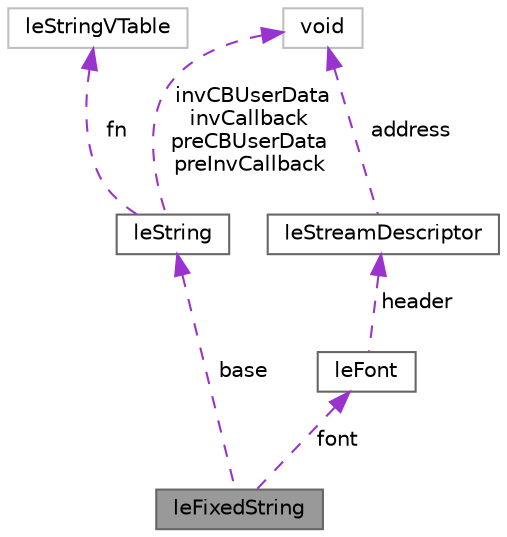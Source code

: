 digraph "leFixedString"
{
 // INTERACTIVE_SVG=YES
 // LATEX_PDF_SIZE
  bgcolor="transparent";
  edge [fontname=Helvetica,fontsize=10,labelfontname=Helvetica,labelfontsize=10];
  node [fontname=Helvetica,fontsize=10,shape=box,height=0.2,width=0.4];
  Node1 [label="leFixedString",height=0.2,width=0.4,color="gray40", fillcolor="grey60", style="filled", fontcolor="black",tooltip="This struct represents a fixed string."];
  Node2 -> Node1 [dir="back",color="darkorchid3",style="dashed",label=" base" ];
  Node2 [label="leString",height=0.2,width=0.4,color="gray40", fillcolor="white", style="filled",URL="$structleString.html",tooltip="This struct represents a string."];
  Node3 -> Node2 [dir="back",color="darkorchid3",style="dashed",label=" fn" ];
  Node3 [label="leStringVTable",height=0.2,width=0.4,color="grey75", fillcolor="white", style="filled",URL="$structleStringVTable.html",tooltip=" "];
  Node4 -> Node2 [dir="back",color="darkorchid3",style="dashed",label=" invCBUserData\ninvCallback\npreCBUserData\npreInvCallback" ];
  Node4 [label="void",height=0.2,width=0.4,color="grey75", fillcolor="white", style="filled",tooltip=" "];
  Node5 -> Node1 [dir="back",color="darkorchid3",style="dashed",label=" font" ];
  Node5 [label="leFont",height=0.2,width=0.4,color="gray40", fillcolor="white", style="filled",URL="$structleFont.html",tooltip="This struct represents a font object."];
  Node6 -> Node5 [dir="back",color="darkorchid3",style="dashed",label=" header" ];
  Node6 [label="leStreamDescriptor",height=0.2,width=0.4,color="gray40", fillcolor="white", style="filled",URL="$structleStreamDescriptor.html",tooltip="This struct represents a stream descriptor."];
  Node4 -> Node6 [dir="back",color="darkorchid3",style="dashed",label=" address" ];
}
